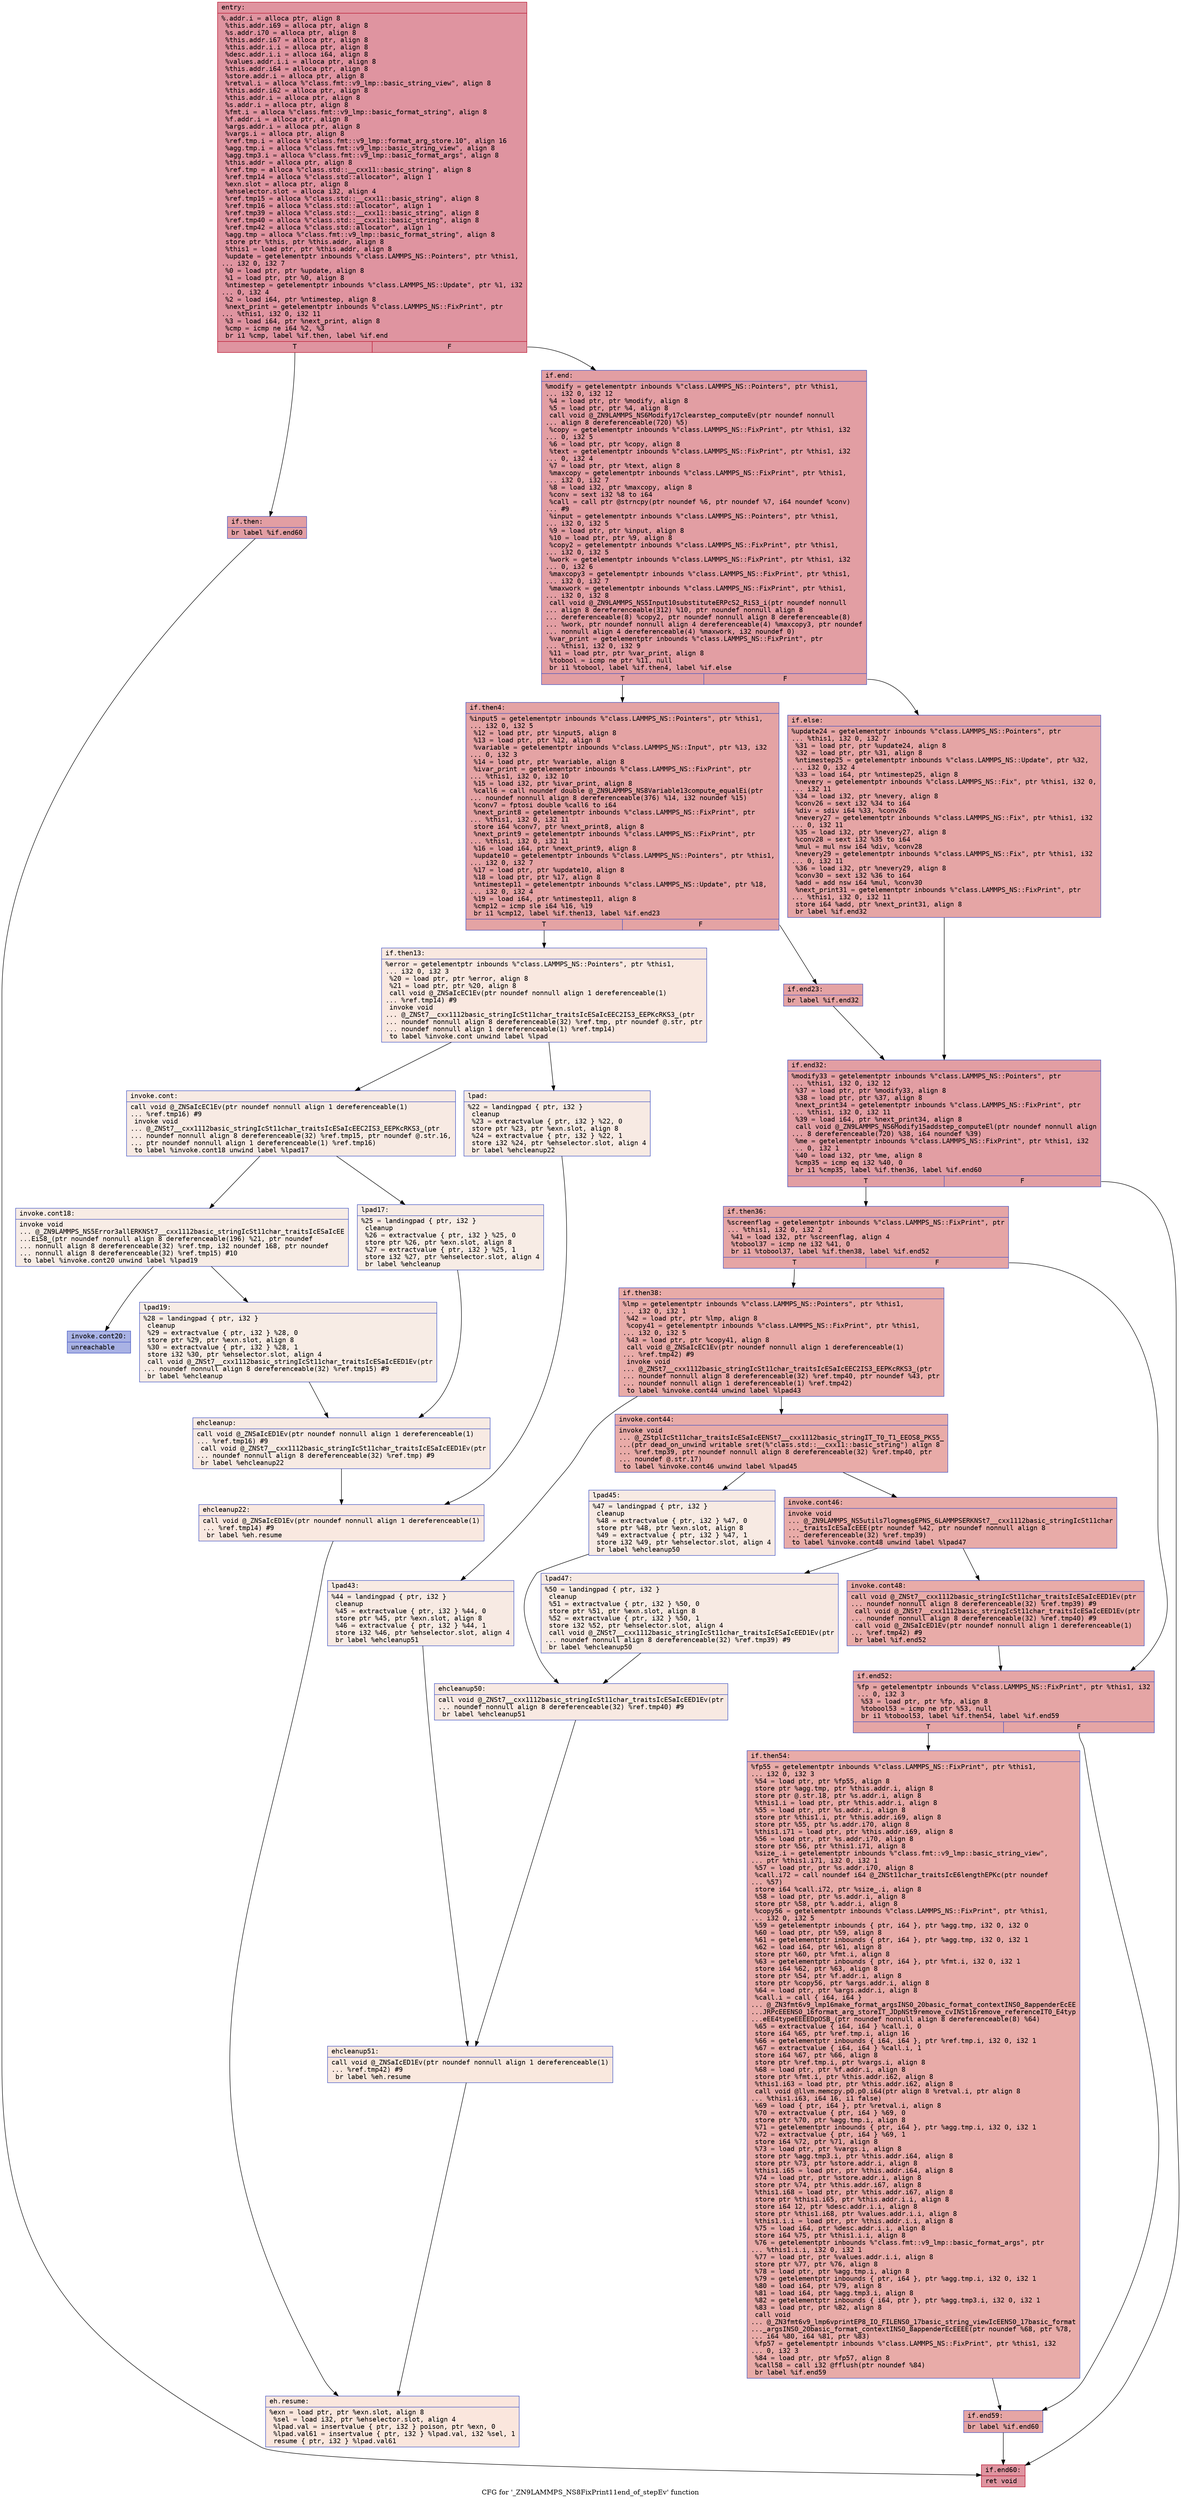 digraph "CFG for '_ZN9LAMMPS_NS8FixPrint11end_of_stepEv' function" {
	label="CFG for '_ZN9LAMMPS_NS8FixPrint11end_of_stepEv' function";

	Node0x565358237da0 [shape=record,color="#b70d28ff", style=filled, fillcolor="#b70d2870" fontname="Courier",label="{entry:\l|  %.addr.i = alloca ptr, align 8\l  %this.addr.i69 = alloca ptr, align 8\l  %s.addr.i70 = alloca ptr, align 8\l  %this.addr.i67 = alloca ptr, align 8\l  %this.addr.i.i = alloca ptr, align 8\l  %desc.addr.i.i = alloca i64, align 8\l  %values.addr.i.i = alloca ptr, align 8\l  %this.addr.i64 = alloca ptr, align 8\l  %store.addr.i = alloca ptr, align 8\l  %retval.i = alloca %\"class.fmt::v9_lmp::basic_string_view\", align 8\l  %this.addr.i62 = alloca ptr, align 8\l  %this.addr.i = alloca ptr, align 8\l  %s.addr.i = alloca ptr, align 8\l  %fmt.i = alloca %\"class.fmt::v9_lmp::basic_format_string\", align 8\l  %f.addr.i = alloca ptr, align 8\l  %args.addr.i = alloca ptr, align 8\l  %vargs.i = alloca ptr, align 8\l  %ref.tmp.i = alloca %\"class.fmt::v9_lmp::format_arg_store.10\", align 16\l  %agg.tmp.i = alloca %\"class.fmt::v9_lmp::basic_string_view\", align 8\l  %agg.tmp3.i = alloca %\"class.fmt::v9_lmp::basic_format_args\", align 8\l  %this.addr = alloca ptr, align 8\l  %ref.tmp = alloca %\"class.std::__cxx11::basic_string\", align 8\l  %ref.tmp14 = alloca %\"class.std::allocator\", align 1\l  %exn.slot = alloca ptr, align 8\l  %ehselector.slot = alloca i32, align 4\l  %ref.tmp15 = alloca %\"class.std::__cxx11::basic_string\", align 8\l  %ref.tmp16 = alloca %\"class.std::allocator\", align 1\l  %ref.tmp39 = alloca %\"class.std::__cxx11::basic_string\", align 8\l  %ref.tmp40 = alloca %\"class.std::__cxx11::basic_string\", align 8\l  %ref.tmp42 = alloca %\"class.std::allocator\", align 1\l  %agg.tmp = alloca %\"class.fmt::v9_lmp::basic_format_string\", align 8\l  store ptr %this, ptr %this.addr, align 8\l  %this1 = load ptr, ptr %this.addr, align 8\l  %update = getelementptr inbounds %\"class.LAMMPS_NS::Pointers\", ptr %this1,\l... i32 0, i32 7\l  %0 = load ptr, ptr %update, align 8\l  %1 = load ptr, ptr %0, align 8\l  %ntimestep = getelementptr inbounds %\"class.LAMMPS_NS::Update\", ptr %1, i32\l... 0, i32 4\l  %2 = load i64, ptr %ntimestep, align 8\l  %next_print = getelementptr inbounds %\"class.LAMMPS_NS::FixPrint\", ptr\l... %this1, i32 0, i32 11\l  %3 = load i64, ptr %next_print, align 8\l  %cmp = icmp ne i64 %2, %3\l  br i1 %cmp, label %if.then, label %if.end\l|{<s0>T|<s1>F}}"];
	Node0x565358237da0:s0 -> Node0x565358239bd0[tooltip="entry -> if.then\nProbability 50.00%" ];
	Node0x565358237da0:s1 -> Node0x565358239c40[tooltip="entry -> if.end\nProbability 50.00%" ];
	Node0x565358239bd0 [shape=record,color="#3d50c3ff", style=filled, fillcolor="#be242e70" fontname="Courier",label="{if.then:\l|  br label %if.end60\l}"];
	Node0x565358239bd0 -> Node0x565358239d60[tooltip="if.then -> if.end60\nProbability 100.00%" ];
	Node0x565358239c40 [shape=record,color="#3d50c3ff", style=filled, fillcolor="#be242e70" fontname="Courier",label="{if.end:\l|  %modify = getelementptr inbounds %\"class.LAMMPS_NS::Pointers\", ptr %this1,\l... i32 0, i32 12\l  %4 = load ptr, ptr %modify, align 8\l  %5 = load ptr, ptr %4, align 8\l  call void @_ZN9LAMMPS_NS6Modify17clearstep_computeEv(ptr noundef nonnull\l... align 8 dereferenceable(720) %5)\l  %copy = getelementptr inbounds %\"class.LAMMPS_NS::FixPrint\", ptr %this1, i32\l... 0, i32 5\l  %6 = load ptr, ptr %copy, align 8\l  %text = getelementptr inbounds %\"class.LAMMPS_NS::FixPrint\", ptr %this1, i32\l... 0, i32 4\l  %7 = load ptr, ptr %text, align 8\l  %maxcopy = getelementptr inbounds %\"class.LAMMPS_NS::FixPrint\", ptr %this1,\l... i32 0, i32 7\l  %8 = load i32, ptr %maxcopy, align 8\l  %conv = sext i32 %8 to i64\l  %call = call ptr @strncpy(ptr noundef %6, ptr noundef %7, i64 noundef %conv)\l... #9\l  %input = getelementptr inbounds %\"class.LAMMPS_NS::Pointers\", ptr %this1,\l... i32 0, i32 5\l  %9 = load ptr, ptr %input, align 8\l  %10 = load ptr, ptr %9, align 8\l  %copy2 = getelementptr inbounds %\"class.LAMMPS_NS::FixPrint\", ptr %this1,\l... i32 0, i32 5\l  %work = getelementptr inbounds %\"class.LAMMPS_NS::FixPrint\", ptr %this1, i32\l... 0, i32 6\l  %maxcopy3 = getelementptr inbounds %\"class.LAMMPS_NS::FixPrint\", ptr %this1,\l... i32 0, i32 7\l  %maxwork = getelementptr inbounds %\"class.LAMMPS_NS::FixPrint\", ptr %this1,\l... i32 0, i32 8\l  call void @_ZN9LAMMPS_NS5Input10substituteERPcS2_RiS3_i(ptr noundef nonnull\l... align 8 dereferenceable(312) %10, ptr noundef nonnull align 8\l... dereferenceable(8) %copy2, ptr noundef nonnull align 8 dereferenceable(8)\l... %work, ptr noundef nonnull align 4 dereferenceable(4) %maxcopy3, ptr noundef\l... nonnull align 4 dereferenceable(4) %maxwork, i32 noundef 0)\l  %var_print = getelementptr inbounds %\"class.LAMMPS_NS::FixPrint\", ptr\l... %this1, i32 0, i32 9\l  %11 = load ptr, ptr %var_print, align 8\l  %tobool = icmp ne ptr %11, null\l  br i1 %tobool, label %if.then4, label %if.else\l|{<s0>T|<s1>F}}"];
	Node0x565358239c40:s0 -> Node0x56535823b860[tooltip="if.end -> if.then4\nProbability 62.50%" ];
	Node0x565358239c40:s1 -> Node0x56535823b940[tooltip="if.end -> if.else\nProbability 37.50%" ];
	Node0x56535823b860 [shape=record,color="#3d50c3ff", style=filled, fillcolor="#c32e3170" fontname="Courier",label="{if.then4:\l|  %input5 = getelementptr inbounds %\"class.LAMMPS_NS::Pointers\", ptr %this1,\l... i32 0, i32 5\l  %12 = load ptr, ptr %input5, align 8\l  %13 = load ptr, ptr %12, align 8\l  %variable = getelementptr inbounds %\"class.LAMMPS_NS::Input\", ptr %13, i32\l... 0, i32 3\l  %14 = load ptr, ptr %variable, align 8\l  %ivar_print = getelementptr inbounds %\"class.LAMMPS_NS::FixPrint\", ptr\l... %this1, i32 0, i32 10\l  %15 = load i32, ptr %ivar_print, align 8\l  %call6 = call noundef double @_ZN9LAMMPS_NS8Variable13compute_equalEi(ptr\l... noundef nonnull align 8 dereferenceable(376) %14, i32 noundef %15)\l  %conv7 = fptosi double %call6 to i64\l  %next_print8 = getelementptr inbounds %\"class.LAMMPS_NS::FixPrint\", ptr\l... %this1, i32 0, i32 11\l  store i64 %conv7, ptr %next_print8, align 8\l  %next_print9 = getelementptr inbounds %\"class.LAMMPS_NS::FixPrint\", ptr\l... %this1, i32 0, i32 11\l  %16 = load i64, ptr %next_print9, align 8\l  %update10 = getelementptr inbounds %\"class.LAMMPS_NS::Pointers\", ptr %this1,\l... i32 0, i32 7\l  %17 = load ptr, ptr %update10, align 8\l  %18 = load ptr, ptr %17, align 8\l  %ntimestep11 = getelementptr inbounds %\"class.LAMMPS_NS::Update\", ptr %18,\l... i32 0, i32 4\l  %19 = load i64, ptr %ntimestep11, align 8\l  %cmp12 = icmp sle i64 %16, %19\l  br i1 %cmp12, label %if.then13, label %if.end23\l|{<s0>T|<s1>F}}"];
	Node0x56535823b860:s0 -> Node0x56535823c830[tooltip="if.then4 -> if.then13\nProbability 0.00%" ];
	Node0x56535823b860:s1 -> Node0x56535823c8b0[tooltip="if.then4 -> if.end23\nProbability 100.00%" ];
	Node0x56535823c830 [shape=record,color="#3d50c3ff", style=filled, fillcolor="#f1ccb870" fontname="Courier",label="{if.then13:\l|  %error = getelementptr inbounds %\"class.LAMMPS_NS::Pointers\", ptr %this1,\l... i32 0, i32 3\l  %20 = load ptr, ptr %error, align 8\l  %21 = load ptr, ptr %20, align 8\l  call void @_ZNSaIcEC1Ev(ptr noundef nonnull align 1 dereferenceable(1)\l... %ref.tmp14) #9\l  invoke void\l... @_ZNSt7__cxx1112basic_stringIcSt11char_traitsIcESaIcEEC2IS3_EEPKcRKS3_(ptr\l... noundef nonnull align 8 dereferenceable(32) %ref.tmp, ptr noundef @.str, ptr\l... noundef nonnull align 1 dereferenceable(1) %ref.tmp14)\l          to label %invoke.cont unwind label %lpad\l}"];
	Node0x56535823c830 -> Node0x56535823cda0[tooltip="if.then13 -> invoke.cont\nProbability 50.00%" ];
	Node0x56535823c830 -> Node0x56535823ce20[tooltip="if.then13 -> lpad\nProbability 50.00%" ];
	Node0x56535823cda0 [shape=record,color="#3d50c3ff", style=filled, fillcolor="#eed0c070" fontname="Courier",label="{invoke.cont:\l|  call void @_ZNSaIcEC1Ev(ptr noundef nonnull align 1 dereferenceable(1)\l... %ref.tmp16) #9\l  invoke void\l... @_ZNSt7__cxx1112basic_stringIcSt11char_traitsIcESaIcEEC2IS3_EEPKcRKS3_(ptr\l... noundef nonnull align 8 dereferenceable(32) %ref.tmp15, ptr noundef @.str.16,\l... ptr noundef nonnull align 1 dereferenceable(1) %ref.tmp16)\l          to label %invoke.cont18 unwind label %lpad17\l}"];
	Node0x56535823cda0 -> Node0x56535823d1a0[tooltip="invoke.cont -> invoke.cont18\nProbability 50.00%" ];
	Node0x56535823cda0 -> Node0x56535823d1f0[tooltip="invoke.cont -> lpad17\nProbability 50.00%" ];
	Node0x56535823d1a0 [shape=record,color="#3d50c3ff", style=filled, fillcolor="#ecd3c570" fontname="Courier",label="{invoke.cont18:\l|  invoke void\l... @_ZN9LAMMPS_NS5Error3allERKNSt7__cxx1112basic_stringIcSt11char_traitsIcESaIcEE\l...EiS8_(ptr noundef nonnull align 8 dereferenceable(196) %21, ptr noundef\l... nonnull align 8 dereferenceable(32) %ref.tmp, i32 noundef 168, ptr noundef\l... nonnull align 8 dereferenceable(32) %ref.tmp15) #10\l          to label %invoke.cont20 unwind label %lpad19\l}"];
	Node0x56535823d1a0 -> Node0x56535823d150[tooltip="invoke.cont18 -> invoke.cont20\nProbability 0.00%" ];
	Node0x56535823d1a0 -> Node0x56535823d510[tooltip="invoke.cont18 -> lpad19\nProbability 100.00%" ];
	Node0x56535823d150 [shape=record,color="#3d50c3ff", style=filled, fillcolor="#3d50c370" fontname="Courier",label="{invoke.cont20:\l|  unreachable\l}"];
	Node0x56535823ce20 [shape=record,color="#3d50c3ff", style=filled, fillcolor="#eed0c070" fontname="Courier",label="{lpad:\l|  %22 = landingpad \{ ptr, i32 \}\l          cleanup\l  %23 = extractvalue \{ ptr, i32 \} %22, 0\l  store ptr %23, ptr %exn.slot, align 8\l  %24 = extractvalue \{ ptr, i32 \} %22, 1\l  store i32 %24, ptr %ehselector.slot, align 4\l  br label %ehcleanup22\l}"];
	Node0x56535823ce20 -> Node0x56535823dad0[tooltip="lpad -> ehcleanup22\nProbability 100.00%" ];
	Node0x56535823d1f0 [shape=record,color="#3d50c3ff", style=filled, fillcolor="#ecd3c570" fontname="Courier",label="{lpad17:\l|  %25 = landingpad \{ ptr, i32 \}\l          cleanup\l  %26 = extractvalue \{ ptr, i32 \} %25, 0\l  store ptr %26, ptr %exn.slot, align 8\l  %27 = extractvalue \{ ptr, i32 \} %25, 1\l  store i32 %27, ptr %ehselector.slot, align 4\l  br label %ehcleanup\l}"];
	Node0x56535823d1f0 -> Node0x56535823de20[tooltip="lpad17 -> ehcleanup\nProbability 100.00%" ];
	Node0x56535823d510 [shape=record,color="#3d50c3ff", style=filled, fillcolor="#ecd3c570" fontname="Courier",label="{lpad19:\l|  %28 = landingpad \{ ptr, i32 \}\l          cleanup\l  %29 = extractvalue \{ ptr, i32 \} %28, 0\l  store ptr %29, ptr %exn.slot, align 8\l  %30 = extractvalue \{ ptr, i32 \} %28, 1\l  store i32 %30, ptr %ehselector.slot, align 4\l  call void @_ZNSt7__cxx1112basic_stringIcSt11char_traitsIcESaIcEED1Ev(ptr\l... noundef nonnull align 8 dereferenceable(32) %ref.tmp15) #9\l  br label %ehcleanup\l}"];
	Node0x56535823d510 -> Node0x56535823de20[tooltip="lpad19 -> ehcleanup\nProbability 100.00%" ];
	Node0x56535823de20 [shape=record,color="#3d50c3ff", style=filled, fillcolor="#eed0c070" fontname="Courier",label="{ehcleanup:\l|  call void @_ZNSaIcED1Ev(ptr noundef nonnull align 1 dereferenceable(1)\l... %ref.tmp16) #9\l  call void @_ZNSt7__cxx1112basic_stringIcSt11char_traitsIcESaIcEED1Ev(ptr\l... noundef nonnull align 8 dereferenceable(32) %ref.tmp) #9\l  br label %ehcleanup22\l}"];
	Node0x56535823de20 -> Node0x56535823dad0[tooltip="ehcleanup -> ehcleanup22\nProbability 100.00%" ];
	Node0x56535823dad0 [shape=record,color="#3d50c3ff", style=filled, fillcolor="#f1ccb870" fontname="Courier",label="{ehcleanup22:\l|  call void @_ZNSaIcED1Ev(ptr noundef nonnull align 1 dereferenceable(1)\l... %ref.tmp14) #9\l  br label %eh.resume\l}"];
	Node0x56535823dad0 -> Node0x56535823e6d0[tooltip="ehcleanup22 -> eh.resume\nProbability 100.00%" ];
	Node0x56535823c8b0 [shape=record,color="#3d50c3ff", style=filled, fillcolor="#c32e3170" fontname="Courier",label="{if.end23:\l|  br label %if.end32\l}"];
	Node0x56535823c8b0 -> Node0x56535823e790[tooltip="if.end23 -> if.end32\nProbability 100.00%" ];
	Node0x56535823b940 [shape=record,color="#3d50c3ff", style=filled, fillcolor="#c5333470" fontname="Courier",label="{if.else:\l|  %update24 = getelementptr inbounds %\"class.LAMMPS_NS::Pointers\", ptr\l... %this1, i32 0, i32 7\l  %31 = load ptr, ptr %update24, align 8\l  %32 = load ptr, ptr %31, align 8\l  %ntimestep25 = getelementptr inbounds %\"class.LAMMPS_NS::Update\", ptr %32,\l... i32 0, i32 4\l  %33 = load i64, ptr %ntimestep25, align 8\l  %nevery = getelementptr inbounds %\"class.LAMMPS_NS::Fix\", ptr %this1, i32 0,\l... i32 11\l  %34 = load i32, ptr %nevery, align 8\l  %conv26 = sext i32 %34 to i64\l  %div = sdiv i64 %33, %conv26\l  %nevery27 = getelementptr inbounds %\"class.LAMMPS_NS::Fix\", ptr %this1, i32\l... 0, i32 11\l  %35 = load i32, ptr %nevery27, align 8\l  %conv28 = sext i32 %35 to i64\l  %mul = mul nsw i64 %div, %conv28\l  %nevery29 = getelementptr inbounds %\"class.LAMMPS_NS::Fix\", ptr %this1, i32\l... 0, i32 11\l  %36 = load i32, ptr %nevery29, align 8\l  %conv30 = sext i32 %36 to i64\l  %add = add nsw i64 %mul, %conv30\l  %next_print31 = getelementptr inbounds %\"class.LAMMPS_NS::FixPrint\", ptr\l... %this1, i32 0, i32 11\l  store i64 %add, ptr %next_print31, align 8\l  br label %if.end32\l}"];
	Node0x56535823b940 -> Node0x56535823e790[tooltip="if.else -> if.end32\nProbability 100.00%" ];
	Node0x56535823e790 [shape=record,color="#3d50c3ff", style=filled, fillcolor="#be242e70" fontname="Courier",label="{if.end32:\l|  %modify33 = getelementptr inbounds %\"class.LAMMPS_NS::Pointers\", ptr\l... %this1, i32 0, i32 12\l  %37 = load ptr, ptr %modify33, align 8\l  %38 = load ptr, ptr %37, align 8\l  %next_print34 = getelementptr inbounds %\"class.LAMMPS_NS::FixPrint\", ptr\l... %this1, i32 0, i32 11\l  %39 = load i64, ptr %next_print34, align 8\l  call void @_ZN9LAMMPS_NS6Modify15addstep_computeEl(ptr noundef nonnull align\l... 8 dereferenceable(720) %38, i64 noundef %39)\l  %me = getelementptr inbounds %\"class.LAMMPS_NS::FixPrint\", ptr %this1, i32\l... 0, i32 1\l  %40 = load i32, ptr %me, align 8\l  %cmp35 = icmp eq i32 %40, 0\l  br i1 %cmp35, label %if.then36, label %if.end60\l|{<s0>T|<s1>F}}"];
	Node0x56535823e790:s0 -> Node0x56535823fd20[tooltip="if.end32 -> if.then36\nProbability 37.50%" ];
	Node0x56535823e790:s1 -> Node0x565358239d60[tooltip="if.end32 -> if.end60\nProbability 62.50%" ];
	Node0x56535823fd20 [shape=record,color="#3d50c3ff", style=filled, fillcolor="#c5333470" fontname="Courier",label="{if.then36:\l|  %screenflag = getelementptr inbounds %\"class.LAMMPS_NS::FixPrint\", ptr\l... %this1, i32 0, i32 2\l  %41 = load i32, ptr %screenflag, align 4\l  %tobool37 = icmp ne i32 %41, 0\l  br i1 %tobool37, label %if.then38, label %if.end52\l|{<s0>T|<s1>F}}"];
	Node0x56535823fd20:s0 -> Node0x56535823ac10[tooltip="if.then36 -> if.then38\nProbability 62.50%" ];
	Node0x56535823fd20:s1 -> Node0x56535823ac90[tooltip="if.then36 -> if.end52\nProbability 37.50%" ];
	Node0x56535823ac10 [shape=record,color="#3d50c3ff", style=filled, fillcolor="#cc403a70" fontname="Courier",label="{if.then38:\l|  %lmp = getelementptr inbounds %\"class.LAMMPS_NS::Pointers\", ptr %this1,\l... i32 0, i32 1\l  %42 = load ptr, ptr %lmp, align 8\l  %copy41 = getelementptr inbounds %\"class.LAMMPS_NS::FixPrint\", ptr %this1,\l... i32 0, i32 5\l  %43 = load ptr, ptr %copy41, align 8\l  call void @_ZNSaIcEC1Ev(ptr noundef nonnull align 1 dereferenceable(1)\l... %ref.tmp42) #9\l  invoke void\l... @_ZNSt7__cxx1112basic_stringIcSt11char_traitsIcESaIcEEC2IS3_EEPKcRKS3_(ptr\l... noundef nonnull align 8 dereferenceable(32) %ref.tmp40, ptr noundef %43, ptr\l... noundef nonnull align 1 dereferenceable(1) %ref.tmp42)\l          to label %invoke.cont44 unwind label %lpad43\l}"];
	Node0x56535823ac10 -> Node0x565358240c70[tooltip="if.then38 -> invoke.cont44\nProbability 100.00%" ];
	Node0x56535823ac10 -> Node0x565358240cc0[tooltip="if.then38 -> lpad43\nProbability 0.00%" ];
	Node0x565358240c70 [shape=record,color="#3d50c3ff", style=filled, fillcolor="#cc403a70" fontname="Courier",label="{invoke.cont44:\l|  invoke void\l... @_ZStplIcSt11char_traitsIcESaIcEENSt7__cxx1112basic_stringIT_T0_T1_EEOS8_PKS5_\l...(ptr dead_on_unwind writable sret(%\"class.std::__cxx11::basic_string\") align 8\l... %ref.tmp39, ptr noundef nonnull align 8 dereferenceable(32) %ref.tmp40, ptr\l... noundef @.str.17)\l          to label %invoke.cont46 unwind label %lpad45\l}"];
	Node0x565358240c70 -> Node0x565358240c20[tooltip="invoke.cont44 -> invoke.cont46\nProbability 100.00%" ];
	Node0x565358240c70 -> Node0x565358240f50[tooltip="invoke.cont44 -> lpad45\nProbability 0.00%" ];
	Node0x565358240c20 [shape=record,color="#3d50c3ff", style=filled, fillcolor="#cc403a70" fontname="Courier",label="{invoke.cont46:\l|  invoke void\l... @_ZN9LAMMPS_NS5utils7logmesgEPNS_6LAMMPSERKNSt7__cxx1112basic_stringIcSt11char\l..._traitsIcESaIcEEE(ptr noundef %42, ptr noundef nonnull align 8\l... dereferenceable(32) %ref.tmp39)\l          to label %invoke.cont48 unwind label %lpad47\l}"];
	Node0x565358240c20 -> Node0x565358241370[tooltip="invoke.cont46 -> invoke.cont48\nProbability 100.00%" ];
	Node0x565358240c20 -> Node0x5653582413c0[tooltip="invoke.cont46 -> lpad47\nProbability 0.00%" ];
	Node0x565358241370 [shape=record,color="#3d50c3ff", style=filled, fillcolor="#cc403a70" fontname="Courier",label="{invoke.cont48:\l|  call void @_ZNSt7__cxx1112basic_stringIcSt11char_traitsIcESaIcEED1Ev(ptr\l... noundef nonnull align 8 dereferenceable(32) %ref.tmp39) #9\l  call void @_ZNSt7__cxx1112basic_stringIcSt11char_traitsIcESaIcEED1Ev(ptr\l... noundef nonnull align 8 dereferenceable(32) %ref.tmp40) #9\l  call void @_ZNSaIcED1Ev(ptr noundef nonnull align 1 dereferenceable(1)\l... %ref.tmp42) #9\l  br label %if.end52\l}"];
	Node0x565358241370 -> Node0x56535823ac90[tooltip="invoke.cont48 -> if.end52\nProbability 100.00%" ];
	Node0x565358240cc0 [shape=record,color="#3d50c3ff", style=filled, fillcolor="#eed0c070" fontname="Courier",label="{lpad43:\l|  %44 = landingpad \{ ptr, i32 \}\l          cleanup\l  %45 = extractvalue \{ ptr, i32 \} %44, 0\l  store ptr %45, ptr %exn.slot, align 8\l  %46 = extractvalue \{ ptr, i32 \} %44, 1\l  store i32 %46, ptr %ehselector.slot, align 4\l  br label %ehcleanup51\l}"];
	Node0x565358240cc0 -> Node0x565358241c70[tooltip="lpad43 -> ehcleanup51\nProbability 100.00%" ];
	Node0x565358240f50 [shape=record,color="#3d50c3ff", style=filled, fillcolor="#eed0c070" fontname="Courier",label="{lpad45:\l|  %47 = landingpad \{ ptr, i32 \}\l          cleanup\l  %48 = extractvalue \{ ptr, i32 \} %47, 0\l  store ptr %48, ptr %exn.slot, align 8\l  %49 = extractvalue \{ ptr, i32 \} %47, 1\l  store i32 %49, ptr %ehselector.slot, align 4\l  br label %ehcleanup50\l}"];
	Node0x565358240f50 -> Node0x5653582427f0[tooltip="lpad45 -> ehcleanup50\nProbability 100.00%" ];
	Node0x5653582413c0 [shape=record,color="#3d50c3ff", style=filled, fillcolor="#eed0c070" fontname="Courier",label="{lpad47:\l|  %50 = landingpad \{ ptr, i32 \}\l          cleanup\l  %51 = extractvalue \{ ptr, i32 \} %50, 0\l  store ptr %51, ptr %exn.slot, align 8\l  %52 = extractvalue \{ ptr, i32 \} %50, 1\l  store i32 %52, ptr %ehselector.slot, align 4\l  call void @_ZNSt7__cxx1112basic_stringIcSt11char_traitsIcESaIcEED1Ev(ptr\l... noundef nonnull align 8 dereferenceable(32) %ref.tmp39) #9\l  br label %ehcleanup50\l}"];
	Node0x5653582413c0 -> Node0x5653582427f0[tooltip="lpad47 -> ehcleanup50\nProbability 100.00%" ];
	Node0x5653582427f0 [shape=record,color="#3d50c3ff", style=filled, fillcolor="#efcebd70" fontname="Courier",label="{ehcleanup50:\l|  call void @_ZNSt7__cxx1112basic_stringIcSt11char_traitsIcESaIcEED1Ev(ptr\l... noundef nonnull align 8 dereferenceable(32) %ref.tmp40) #9\l  br label %ehcleanup51\l}"];
	Node0x5653582427f0 -> Node0x565358241c70[tooltip="ehcleanup50 -> ehcleanup51\nProbability 100.00%" ];
	Node0x565358241c70 [shape=record,color="#3d50c3ff", style=filled, fillcolor="#f2cab570" fontname="Courier",label="{ehcleanup51:\l|  call void @_ZNSaIcED1Ev(ptr noundef nonnull align 1 dereferenceable(1)\l... %ref.tmp42) #9\l  br label %eh.resume\l}"];
	Node0x565358241c70 -> Node0x56535823e6d0[tooltip="ehcleanup51 -> eh.resume\nProbability 100.00%" ];
	Node0x56535823ac90 [shape=record,color="#3d50c3ff", style=filled, fillcolor="#c5333470" fontname="Courier",label="{if.end52:\l|  %fp = getelementptr inbounds %\"class.LAMMPS_NS::FixPrint\", ptr %this1, i32\l... 0, i32 3\l  %53 = load ptr, ptr %fp, align 8\l  %tobool53 = icmp ne ptr %53, null\l  br i1 %tobool53, label %if.then54, label %if.end59\l|{<s0>T|<s1>F}}"];
	Node0x56535823ac90:s0 -> Node0x565358243230[tooltip="if.end52 -> if.then54\nProbability 62.50%" ];
	Node0x56535823ac90:s1 -> Node0x5653582432b0[tooltip="if.end52 -> if.end59\nProbability 37.50%" ];
	Node0x565358243230 [shape=record,color="#3d50c3ff", style=filled, fillcolor="#cc403a70" fontname="Courier",label="{if.then54:\l|  %fp55 = getelementptr inbounds %\"class.LAMMPS_NS::FixPrint\", ptr %this1,\l... i32 0, i32 3\l  %54 = load ptr, ptr %fp55, align 8\l  store ptr %agg.tmp, ptr %this.addr.i, align 8\l  store ptr @.str.18, ptr %s.addr.i, align 8\l  %this1.i = load ptr, ptr %this.addr.i, align 8\l  %55 = load ptr, ptr %s.addr.i, align 8\l  store ptr %this1.i, ptr %this.addr.i69, align 8\l  store ptr %55, ptr %s.addr.i70, align 8\l  %this1.i71 = load ptr, ptr %this.addr.i69, align 8\l  %56 = load ptr, ptr %s.addr.i70, align 8\l  store ptr %56, ptr %this1.i71, align 8\l  %size_.i = getelementptr inbounds %\"class.fmt::v9_lmp::basic_string_view\",\l... ptr %this1.i71, i32 0, i32 1\l  %57 = load ptr, ptr %s.addr.i70, align 8\l  %call.i72 = call noundef i64 @_ZNSt11char_traitsIcE6lengthEPKc(ptr noundef\l... %57)\l  store i64 %call.i72, ptr %size_.i, align 8\l  %58 = load ptr, ptr %s.addr.i, align 8\l  store ptr %58, ptr %.addr.i, align 8\l  %copy56 = getelementptr inbounds %\"class.LAMMPS_NS::FixPrint\", ptr %this1,\l... i32 0, i32 5\l  %59 = getelementptr inbounds \{ ptr, i64 \}, ptr %agg.tmp, i32 0, i32 0\l  %60 = load ptr, ptr %59, align 8\l  %61 = getelementptr inbounds \{ ptr, i64 \}, ptr %agg.tmp, i32 0, i32 1\l  %62 = load i64, ptr %61, align 8\l  store ptr %60, ptr %fmt.i, align 8\l  %63 = getelementptr inbounds \{ ptr, i64 \}, ptr %fmt.i, i32 0, i32 1\l  store i64 %62, ptr %63, align 8\l  store ptr %54, ptr %f.addr.i, align 8\l  store ptr %copy56, ptr %args.addr.i, align 8\l  %64 = load ptr, ptr %args.addr.i, align 8\l  %call.i = call \{ i64, i64 \}\l... @_ZN3fmt6v9_lmp16make_format_argsINS0_20basic_format_contextINS0_8appenderEcEE\l...JRPcEEENS0_16format_arg_storeIT_JDpNSt9remove_cvINSt16remove_referenceIT0_E4typ\l...eEE4typeEEEEDpOSB_(ptr noundef nonnull align 8 dereferenceable(8) %64)\l  %65 = extractvalue \{ i64, i64 \} %call.i, 0\l  store i64 %65, ptr %ref.tmp.i, align 16\l  %66 = getelementptr inbounds \{ i64, i64 \}, ptr %ref.tmp.i, i32 0, i32 1\l  %67 = extractvalue \{ i64, i64 \} %call.i, 1\l  store i64 %67, ptr %66, align 8\l  store ptr %ref.tmp.i, ptr %vargs.i, align 8\l  %68 = load ptr, ptr %f.addr.i, align 8\l  store ptr %fmt.i, ptr %this.addr.i62, align 8\l  %this1.i63 = load ptr, ptr %this.addr.i62, align 8\l  call void @llvm.memcpy.p0.p0.i64(ptr align 8 %retval.i, ptr align 8\l... %this1.i63, i64 16, i1 false)\l  %69 = load \{ ptr, i64 \}, ptr %retval.i, align 8\l  %70 = extractvalue \{ ptr, i64 \} %69, 0\l  store ptr %70, ptr %agg.tmp.i, align 8\l  %71 = getelementptr inbounds \{ ptr, i64 \}, ptr %agg.tmp.i, i32 0, i32 1\l  %72 = extractvalue \{ ptr, i64 \} %69, 1\l  store i64 %72, ptr %71, align 8\l  %73 = load ptr, ptr %vargs.i, align 8\l  store ptr %agg.tmp3.i, ptr %this.addr.i64, align 8\l  store ptr %73, ptr %store.addr.i, align 8\l  %this1.i65 = load ptr, ptr %this.addr.i64, align 8\l  %74 = load ptr, ptr %store.addr.i, align 8\l  store ptr %74, ptr %this.addr.i67, align 8\l  %this1.i68 = load ptr, ptr %this.addr.i67, align 8\l  store ptr %this1.i65, ptr %this.addr.i.i, align 8\l  store i64 12, ptr %desc.addr.i.i, align 8\l  store ptr %this1.i68, ptr %values.addr.i.i, align 8\l  %this1.i.i = load ptr, ptr %this.addr.i.i, align 8\l  %75 = load i64, ptr %desc.addr.i.i, align 8\l  store i64 %75, ptr %this1.i.i, align 8\l  %76 = getelementptr inbounds %\"class.fmt::v9_lmp::basic_format_args\", ptr\l... %this1.i.i, i32 0, i32 1\l  %77 = load ptr, ptr %values.addr.i.i, align 8\l  store ptr %77, ptr %76, align 8\l  %78 = load ptr, ptr %agg.tmp.i, align 8\l  %79 = getelementptr inbounds \{ ptr, i64 \}, ptr %agg.tmp.i, i32 0, i32 1\l  %80 = load i64, ptr %79, align 8\l  %81 = load i64, ptr %agg.tmp3.i, align 8\l  %82 = getelementptr inbounds \{ i64, ptr \}, ptr %agg.tmp3.i, i32 0, i32 1\l  %83 = load ptr, ptr %82, align 8\l  call void\l... @_ZN3fmt6v9_lmp6vprintEP8_IO_FILENS0_17basic_string_viewIcEENS0_17basic_format\l..._argsINS0_20basic_format_contextINS0_8appenderEcEEEE(ptr noundef %68, ptr %78,\l... i64 %80, i64 %81, ptr %83)\l  %fp57 = getelementptr inbounds %\"class.LAMMPS_NS::FixPrint\", ptr %this1, i32\l... 0, i32 3\l  %84 = load ptr, ptr %fp57, align 8\l  %call58 = call i32 @fflush(ptr noundef %84)\l  br label %if.end59\l}"];
	Node0x565358243230 -> Node0x5653582432b0[tooltip="if.then54 -> if.end59\nProbability 100.00%" ];
	Node0x5653582432b0 [shape=record,color="#3d50c3ff", style=filled, fillcolor="#c5333470" fontname="Courier",label="{if.end59:\l|  br label %if.end60\l}"];
	Node0x5653582432b0 -> Node0x565358239d60[tooltip="if.end59 -> if.end60\nProbability 100.00%" ];
	Node0x565358239d60 [shape=record,color="#b70d28ff", style=filled, fillcolor="#b70d2870" fontname="Courier",label="{if.end60:\l|  ret void\l}"];
	Node0x56535823e6d0 [shape=record,color="#3d50c3ff", style=filled, fillcolor="#f3c7b170" fontname="Courier",label="{eh.resume:\l|  %exn = load ptr, ptr %exn.slot, align 8\l  %sel = load i32, ptr %ehselector.slot, align 4\l  %lpad.val = insertvalue \{ ptr, i32 \} poison, ptr %exn, 0\l  %lpad.val61 = insertvalue \{ ptr, i32 \} %lpad.val, i32 %sel, 1\l  resume \{ ptr, i32 \} %lpad.val61\l}"];
}
